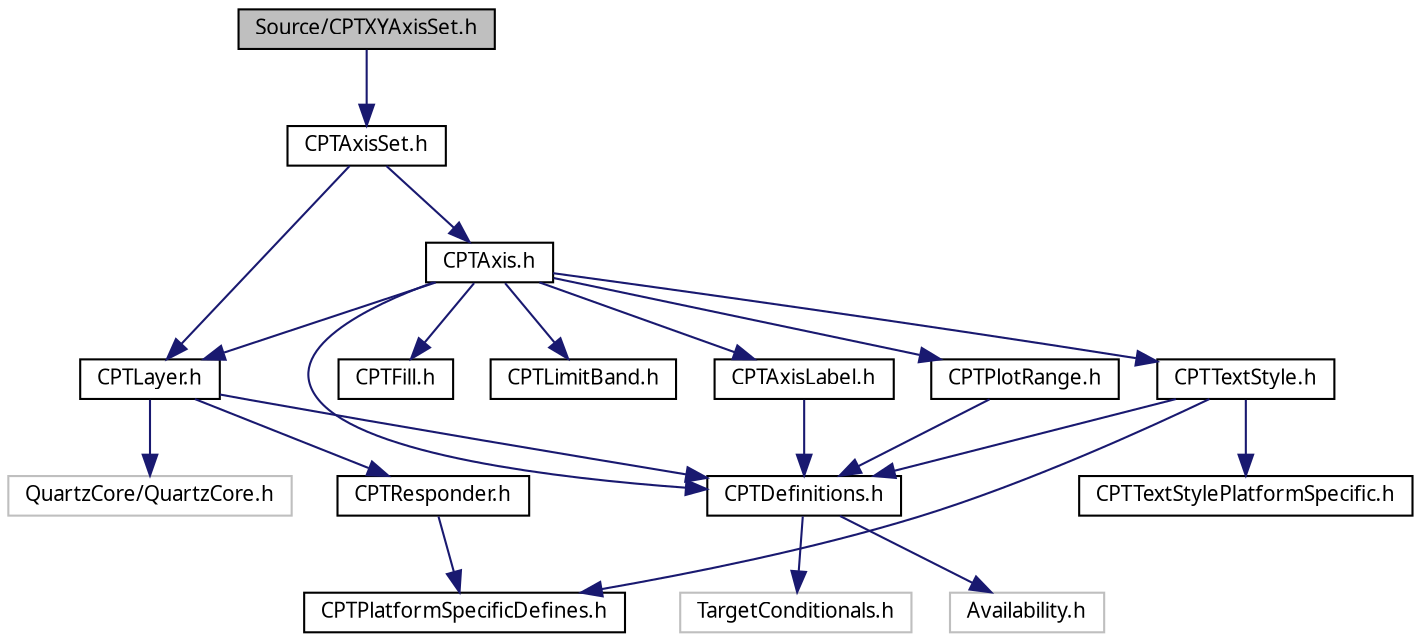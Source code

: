 digraph "Source/CPTXYAxisSet.h"
{
 // LATEX_PDF_SIZE
  bgcolor="transparent";
  edge [fontname="Lucinda Grande",fontsize="10",labelfontname="Lucinda Grande",labelfontsize="10"];
  node [fontname="Lucinda Grande",fontsize="10",shape=record];
  Node1 [label="Source/CPTXYAxisSet.h",height=0.2,width=0.4,color="black", fillcolor="grey75", style="filled", fontcolor="black",tooltip=" "];
  Node1 -> Node2 [color="midnightblue",fontsize="10",style="solid",fontname="Lucinda Grande"];
  Node2 [label="CPTAxisSet.h",height=0.2,width=0.4,color="black",URL="$_c_p_t_axis_set_8h.html",tooltip=" "];
  Node2 -> Node3 [color="midnightblue",fontsize="10",style="solid",fontname="Lucinda Grande"];
  Node3 [label="CPTLayer.h",height=0.2,width=0.4,color="black",URL="$_c_p_t_layer_8h.html",tooltip=" "];
  Node3 -> Node4 [color="midnightblue",fontsize="10",style="solid",fontname="Lucinda Grande"];
  Node4 [label="CPTResponder.h",height=0.2,width=0.4,color="black",URL="$_c_p_t_responder_8h.html",tooltip=" "];
  Node4 -> Node5 [color="midnightblue",fontsize="10",style="solid",fontname="Lucinda Grande"];
  Node5 [label="CPTPlatformSpecificDefines.h",height=0.2,width=0.4,color="black",URL="$_c_p_t_platform_specific_defines_8h.html",tooltip=" "];
  Node3 -> Node6 [color="midnightblue",fontsize="10",style="solid",fontname="Lucinda Grande"];
  Node6 [label="QuartzCore/QuartzCore.h",height=0.2,width=0.4,color="grey75",tooltip=" "];
  Node3 -> Node7 [color="midnightblue",fontsize="10",style="solid",fontname="Lucinda Grande"];
  Node7 [label="CPTDefinitions.h",height=0.2,width=0.4,color="black",URL="$_c_p_t_definitions_8h.html",tooltip=" "];
  Node7 -> Node8 [color="midnightblue",fontsize="10",style="solid",fontname="Lucinda Grande"];
  Node8 [label="TargetConditionals.h",height=0.2,width=0.4,color="grey75",tooltip=" "];
  Node7 -> Node9 [color="midnightblue",fontsize="10",style="solid",fontname="Lucinda Grande"];
  Node9 [label="Availability.h",height=0.2,width=0.4,color="grey75",tooltip=" "];
  Node2 -> Node10 [color="midnightblue",fontsize="10",style="solid",fontname="Lucinda Grande"];
  Node10 [label="CPTAxis.h",height=0.2,width=0.4,color="black",URL="$_c_p_t_axis_8h.html",tooltip=" "];
  Node10 -> Node11 [color="midnightblue",fontsize="10",style="solid",fontname="Lucinda Grande"];
  Node11 [label="CPTAxisLabel.h",height=0.2,width=0.4,color="black",URL="$_c_p_t_axis_label_8h.html",tooltip=" "];
  Node11 -> Node7 [color="midnightblue",fontsize="10",style="solid",fontname="Lucinda Grande"];
  Node10 -> Node7 [color="midnightblue",fontsize="10",style="solid",fontname="Lucinda Grande"];
  Node10 -> Node12 [color="midnightblue",fontsize="10",style="solid",fontname="Lucinda Grande"];
  Node12 [label="CPTFill.h",height=0.2,width=0.4,color="black",URL="$_c_p_t_fill_8h.html",tooltip=" "];
  Node10 -> Node3 [color="midnightblue",fontsize="10",style="solid",fontname="Lucinda Grande"];
  Node10 -> Node13 [color="midnightblue",fontsize="10",style="solid",fontname="Lucinda Grande"];
  Node13 [label="CPTLimitBand.h",height=0.2,width=0.4,color="black",URL="$_c_p_t_limit_band_8h.html",tooltip=" "];
  Node10 -> Node14 [color="midnightblue",fontsize="10",style="solid",fontname="Lucinda Grande"];
  Node14 [label="CPTPlotRange.h",height=0.2,width=0.4,color="black",URL="$_c_p_t_plot_range_8h.html",tooltip=" "];
  Node14 -> Node7 [color="midnightblue",fontsize="10",style="solid",fontname="Lucinda Grande"];
  Node10 -> Node15 [color="midnightblue",fontsize="10",style="solid",fontname="Lucinda Grande"];
  Node15 [label="CPTTextStyle.h",height=0.2,width=0.4,color="black",URL="$_c_p_t_text_style_8h.html",tooltip=" "];
  Node15 -> Node5 [color="midnightblue",fontsize="10",style="solid",fontname="Lucinda Grande"];
  Node15 -> Node16 [color="midnightblue",fontsize="10",style="solid",fontname="Lucinda Grande"];
  Node16 [label="CPTTextStylePlatformSpecific.h",height=0.2,width=0.4,color="black",URL="$_c_p_t_text_style_platform_specific_8h.html",tooltip=" "];
  Node15 -> Node7 [color="midnightblue",fontsize="10",style="solid",fontname="Lucinda Grande"];
}
